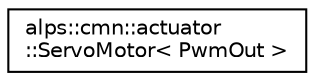 digraph "クラス階層図"
{
 // LATEX_PDF_SIZE
  edge [fontname="Helvetica",fontsize="10",labelfontname="Helvetica",labelfontsize="10"];
  node [fontname="Helvetica",fontsize="10",shape=record];
  rankdir="LR";
  Node0 [label="alps::cmn::actuator\l::ServoMotor\< PwmOut \>",height=0.2,width=0.4,color="black", fillcolor="white", style="filled",URL="$classalps_1_1cmn_1_1actuator_1_1_servo_motor.html",tooltip="PWMパルス幅で指定した角度に動くサーボモータ"];
}
